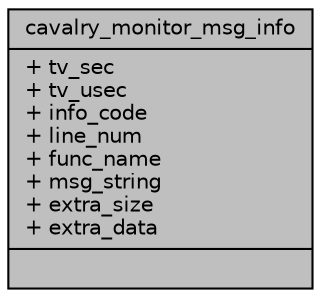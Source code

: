 digraph "cavalry_monitor_msg_info"
{
 // INTERACTIVE_SVG=YES
 // LATEX_PDF_SIZE
  bgcolor="transparent";
  edge [fontname="Helvetica",fontsize="10",labelfontname="Helvetica",labelfontsize="10"];
  node [fontname="Helvetica",fontsize="10",shape=record];
  Node1 [label="{cavalry_monitor_msg_info\n|+ tv_sec\l+ tv_usec\l+ info_code\l+ line_num\l+ func_name\l+ msg_string\l+ extra_size\l+ extra_data\l|}",height=0.2,width=0.4,color="black", fillcolor="grey75", style="filled", fontcolor="black",tooltip=" "];
}
